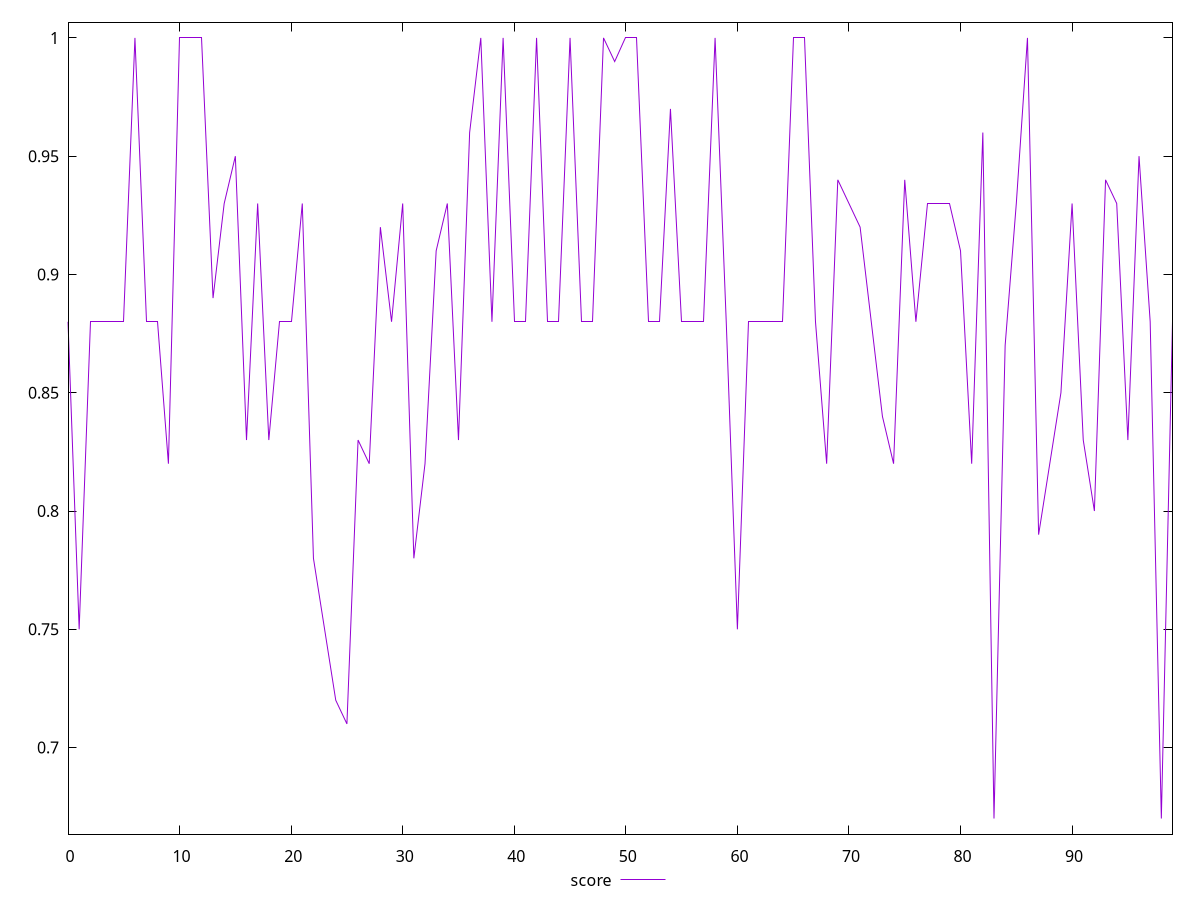 reset

$score <<EOF
0 0.88
1 0.75
2 0.88
3 0.88
4 0.88
5 0.88
6 1
7 0.88
8 0.88
9 0.82
10 1
11 1
12 1
13 0.89
14 0.93
15 0.95
16 0.83
17 0.93
18 0.83
19 0.88
20 0.88
21 0.93
22 0.78
23 0.75
24 0.72
25 0.71
26 0.83
27 0.82
28 0.92
29 0.88
30 0.93
31 0.78
32 0.82
33 0.91
34 0.93
35 0.83
36 0.96
37 1
38 0.88
39 1
40 0.88
41 0.88
42 1
43 0.88
44 0.88
45 1
46 0.88
47 0.88
48 1
49 0.99
50 1
51 1
52 0.88
53 0.88
54 0.97
55 0.88
56 0.88
57 0.88
58 1
59 0.88
60 0.75
61 0.88
62 0.88
63 0.88
64 0.88
65 1
66 1
67 0.88
68 0.82
69 0.94
70 0.93
71 0.92
72 0.88
73 0.84
74 0.82
75 0.94
76 0.88
77 0.93
78 0.93
79 0.93
80 0.91
81 0.82
82 0.96
83 0.67
84 0.87
85 0.93
86 1
87 0.79
88 0.82
89 0.85
90 0.93
91 0.83
92 0.8
93 0.94
94 0.93
95 0.83
96 0.95
97 0.88
98 0.67
99 0.88
EOF

set key outside below
set xrange [0:99]
set yrange [0.6634:1.0066]
set trange [0.6634:1.0066]
set terminal svg size 640, 500 enhanced background rgb 'white'
set output "reprap/unused-css-rules/samples/pages+cached/score/values.svg"

plot $score title "score" with line

reset
